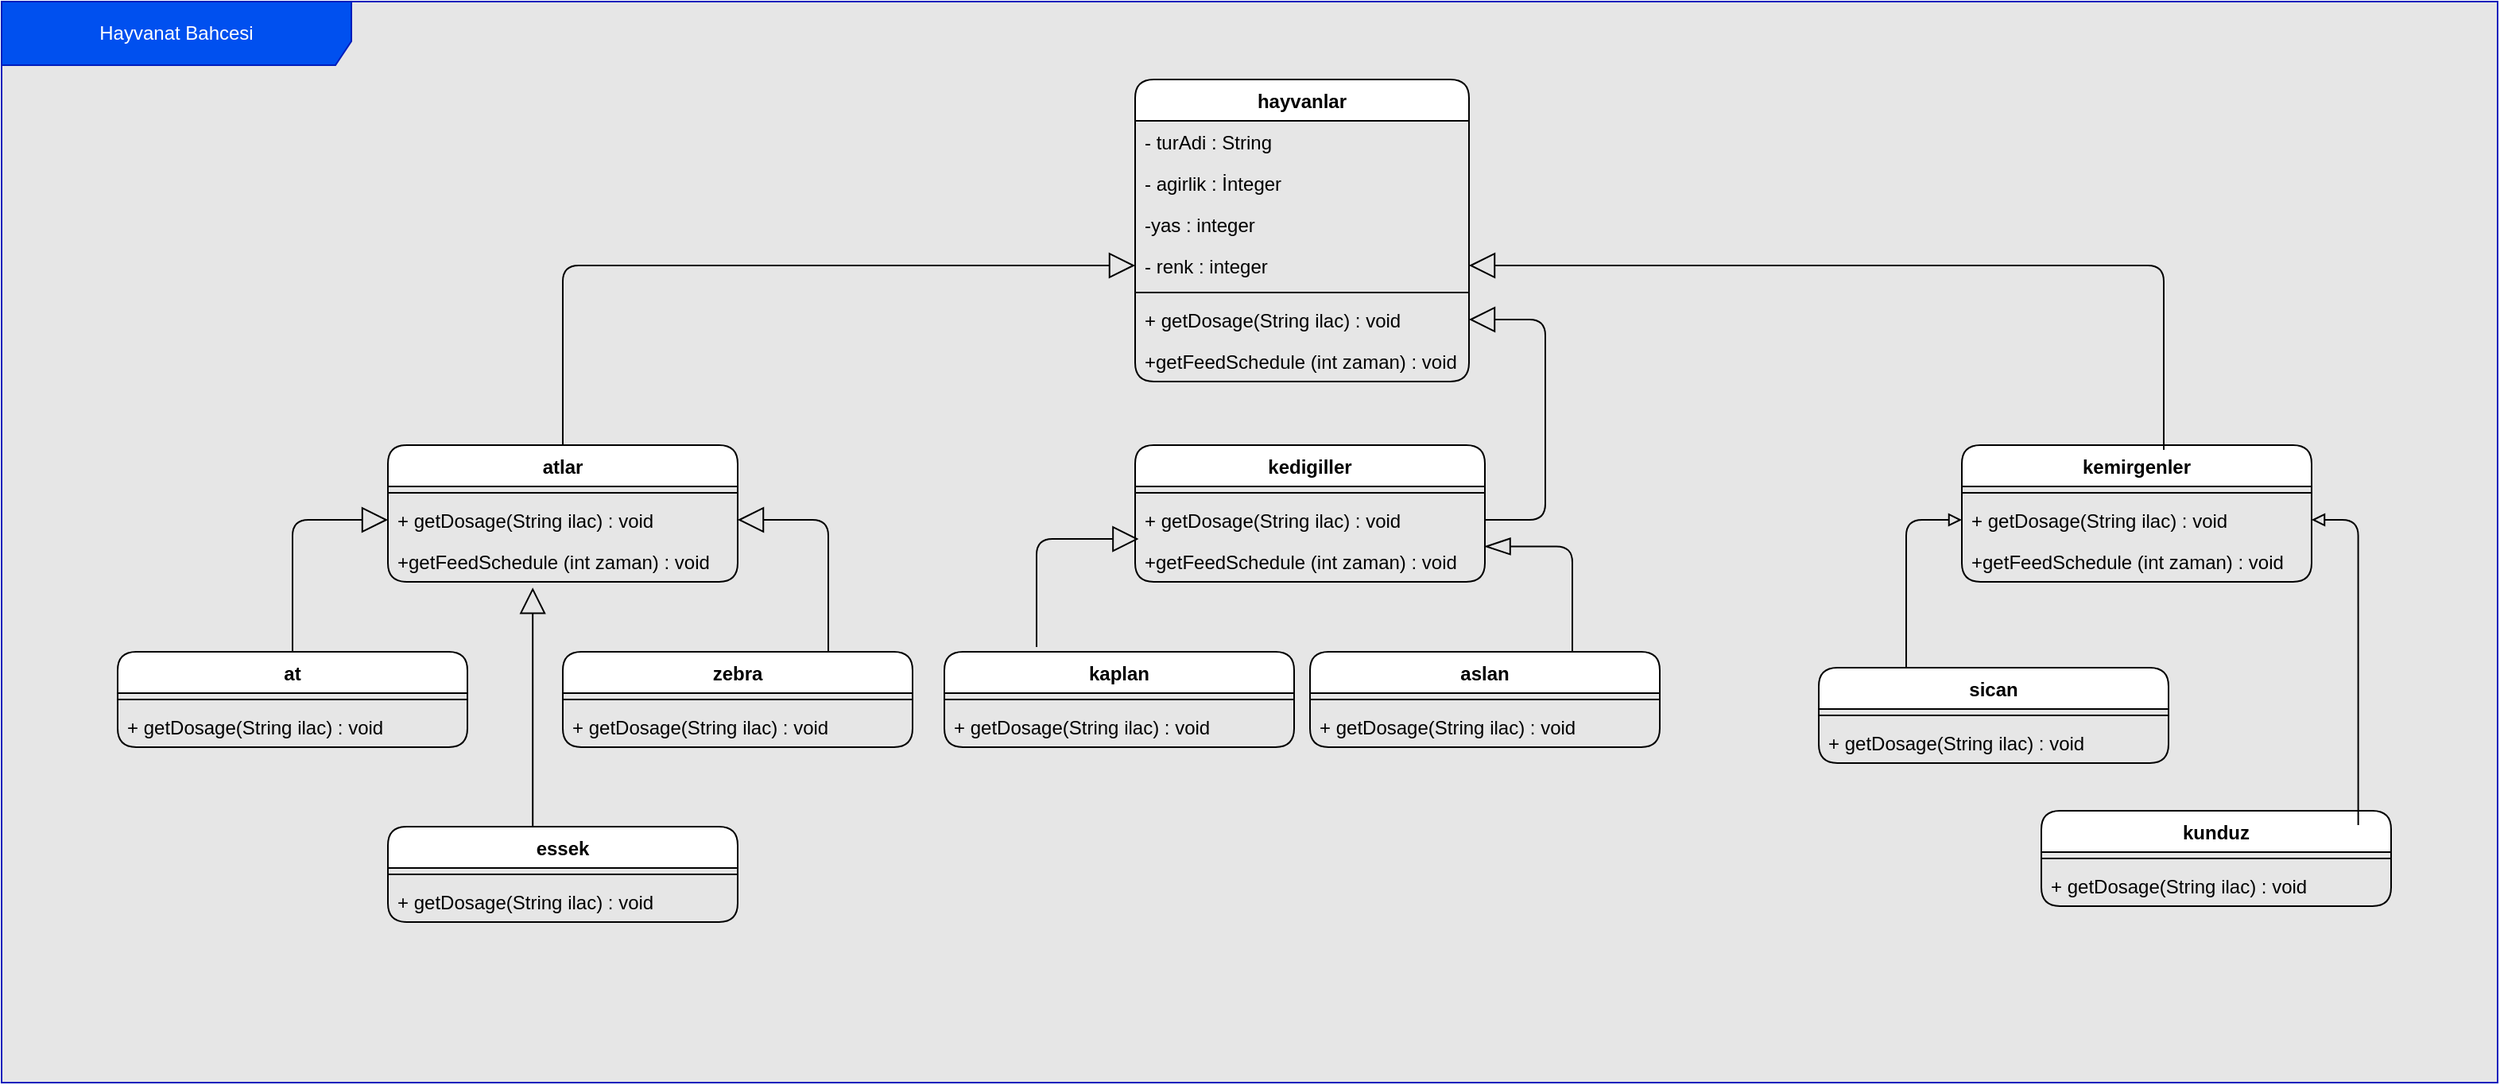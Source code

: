 <mxfile version="16.5.1" type="device"><diagram id="oEV3Vh3K-qQ2JRi5CMML" name="HayvanetBahcesi"><mxGraphModel dx="1888" dy="851" grid="0" gridSize="10" guides="1" tooltips="1" connect="1" arrows="1" fold="1" page="0" pageScale="1" pageWidth="827" pageHeight="1169" background="#ffffff" math="0" shadow="0"><root><mxCell id="gIGpNSzeKXiNPnKz5tzv-0"/><mxCell id="gIGpNSzeKXiNPnKz5tzv-1" parent="gIGpNSzeKXiNPnKz5tzv-0"/><mxCell id="7Pyn9b0LgyIF0acjHamX-0" value="Hayvanat Bahcesi" style="shape=umlFrame;whiteSpace=wrap;html=1;strokeColor=#001DBC;shadow=0;swimlaneFillColor=#E6E6E6;width=220;height=40;rounded=1;fillColor=#0050ef;fontColor=#ffffff;" parent="gIGpNSzeKXiNPnKz5tzv-1" vertex="1"><mxGeometry x="-423" y="21" width="1570" height="680" as="geometry"/></mxCell><mxCell id="7Pyn9b0LgyIF0acjHamX-1" value="atlar" style="swimlane;fontStyle=1;align=center;verticalAlign=top;childLayout=stackLayout;horizontal=1;startSize=26;horizontalStack=0;resizeParent=1;resizeParentMax=0;resizeLast=0;collapsible=1;marginBottom=0;shadow=0;strokeColor=#000000;gradientColor=none;fontColor=#000000;rounded=1;" parent="gIGpNSzeKXiNPnKz5tzv-1" vertex="1"><mxGeometry x="-180" y="300" width="220" height="86" as="geometry"/></mxCell><mxCell id="7Pyn9b0LgyIF0acjHamX-7" value="" style="line;strokeWidth=1;fillColor=none;align=left;verticalAlign=middle;spacingTop=-1;spacingLeft=3;spacingRight=3;rotatable=0;labelPosition=right;points=[];portConstraint=eastwest;shadow=0;strokeColor=#000000;rounded=1;" parent="7Pyn9b0LgyIF0acjHamX-1" vertex="1"><mxGeometry y="26" width="220" height="8" as="geometry"/></mxCell><mxCell id="7Pyn9b0LgyIF0acjHamX-8" value="+ getDosage(String ilac) : void" style="text;strokeColor=none;fillColor=none;align=left;verticalAlign=top;spacingLeft=4;spacingRight=4;overflow=hidden;rotatable=0;points=[[0,0.5],[1,0.5]];portConstraint=eastwest;shadow=0;fontColor=#000000;rounded=1;" parent="7Pyn9b0LgyIF0acjHamX-1" vertex="1"><mxGeometry y="34" width="220" height="26" as="geometry"/></mxCell><mxCell id="7Pyn9b0LgyIF0acjHamX-12" value="+getFeedSchedule (int zaman) : void" style="text;strokeColor=none;fillColor=none;align=left;verticalAlign=top;spacingLeft=4;spacingRight=4;overflow=hidden;rotatable=0;points=[[0,0.5],[1,0.5]];portConstraint=eastwest;shadow=0;fontColor=#000000;rounded=1;" parent="7Pyn9b0LgyIF0acjHamX-1" vertex="1"><mxGeometry y="60" width="220" height="26" as="geometry"/></mxCell><mxCell id="7Pyn9b0LgyIF0acjHamX-121" value="hayvanlar" style="swimlane;fontStyle=1;align=center;verticalAlign=top;childLayout=stackLayout;horizontal=1;startSize=26;horizontalStack=0;resizeParent=1;resizeParentMax=0;resizeLast=0;collapsible=1;marginBottom=0;shadow=0;strokeColor=#000000;gradientColor=none;fontColor=#000000;rounded=1;" parent="gIGpNSzeKXiNPnKz5tzv-1" vertex="1"><mxGeometry x="290" y="70" width="210" height="190" as="geometry"><mxRectangle x="290" y="70" width="83" height="26" as="alternateBounds"/></mxGeometry></mxCell><mxCell id="7Pyn9b0LgyIF0acjHamX-122" value="- turAdi : String" style="text;strokeColor=none;fillColor=none;align=left;verticalAlign=top;spacingLeft=4;spacingRight=4;overflow=hidden;rotatable=0;points=[[0,0.5],[1,0.5]];portConstraint=eastwest;shadow=0;fontColor=#000000;rounded=1;" parent="7Pyn9b0LgyIF0acjHamX-121" vertex="1"><mxGeometry y="26" width="210" height="26" as="geometry"/></mxCell><mxCell id="7Pyn9b0LgyIF0acjHamX-123" value="- agirlik : İnteger" style="text;strokeColor=none;fillColor=none;align=left;verticalAlign=top;spacingLeft=4;spacingRight=4;overflow=hidden;rotatable=0;points=[[0,0.5],[1,0.5]];portConstraint=eastwest;shadow=0;fontColor=#000000;rounded=1;" parent="7Pyn9b0LgyIF0acjHamX-121" vertex="1"><mxGeometry y="52" width="210" height="26" as="geometry"/></mxCell><mxCell id="7Pyn9b0LgyIF0acjHamX-124" value="-yas : integer" style="text;strokeColor=none;fillColor=none;align=left;verticalAlign=top;spacingLeft=4;spacingRight=4;overflow=hidden;rotatable=0;points=[[0,0.5],[1,0.5]];portConstraint=eastwest;shadow=0;fontColor=#000000;rounded=1;" parent="7Pyn9b0LgyIF0acjHamX-121" vertex="1"><mxGeometry y="78" width="210" height="26" as="geometry"/></mxCell><mxCell id="7Pyn9b0LgyIF0acjHamX-125" value="- renk : integer" style="text;strokeColor=none;fillColor=none;align=left;verticalAlign=top;spacingLeft=4;spacingRight=4;overflow=hidden;rotatable=0;points=[[0,0.5],[1,0.5]];portConstraint=eastwest;shadow=0;fontColor=#000000;rounded=1;" parent="7Pyn9b0LgyIF0acjHamX-121" vertex="1"><mxGeometry y="104" width="210" height="26" as="geometry"/></mxCell><mxCell id="7Pyn9b0LgyIF0acjHamX-127" value="" style="line;strokeWidth=1;fillColor=none;align=left;verticalAlign=middle;spacingTop=-1;spacingLeft=3;spacingRight=3;rotatable=0;labelPosition=right;points=[];portConstraint=eastwest;shadow=0;strokeColor=#000000;rounded=1;" parent="7Pyn9b0LgyIF0acjHamX-121" vertex="1"><mxGeometry y="130" width="210" height="8" as="geometry"/></mxCell><mxCell id="7Pyn9b0LgyIF0acjHamX-128" value="+ getDosage(String ilac) : void" style="text;strokeColor=none;fillColor=none;align=left;verticalAlign=top;spacingLeft=4;spacingRight=4;overflow=hidden;rotatable=0;points=[[0,0.5],[1,0.5]];portConstraint=eastwest;shadow=0;fontColor=#000000;rounded=1;" parent="7Pyn9b0LgyIF0acjHamX-121" vertex="1"><mxGeometry y="138" width="210" height="26" as="geometry"/></mxCell><mxCell id="7Pyn9b0LgyIF0acjHamX-129" value="+getFeedSchedule (int zaman) : void" style="text;strokeColor=none;fillColor=none;align=left;verticalAlign=top;spacingLeft=4;spacingRight=4;overflow=hidden;rotatable=0;points=[[0,0.5],[1,0.5]];portConstraint=eastwest;shadow=0;fontColor=#000000;rounded=1;" parent="7Pyn9b0LgyIF0acjHamX-121" vertex="1"><mxGeometry y="164" width="210" height="26" as="geometry"/></mxCell><mxCell id="7Pyn9b0LgyIF0acjHamX-134" value="kedigiller" style="swimlane;fontStyle=1;align=center;verticalAlign=top;childLayout=stackLayout;horizontal=1;startSize=26;horizontalStack=0;resizeParent=1;resizeParentMax=0;resizeLast=0;collapsible=1;marginBottom=0;shadow=0;strokeColor=#000000;gradientColor=none;fontColor=#000000;rounded=1;" parent="gIGpNSzeKXiNPnKz5tzv-1" vertex="1"><mxGeometry x="290" y="300" width="220" height="86" as="geometry"/></mxCell><mxCell id="7Pyn9b0LgyIF0acjHamX-135" value="" style="line;strokeWidth=1;fillColor=none;align=left;verticalAlign=middle;spacingTop=-1;spacingLeft=3;spacingRight=3;rotatable=0;labelPosition=right;points=[];portConstraint=eastwest;shadow=0;strokeColor=#000000;rounded=1;" parent="7Pyn9b0LgyIF0acjHamX-134" vertex="1"><mxGeometry y="26" width="220" height="8" as="geometry"/></mxCell><mxCell id="7Pyn9b0LgyIF0acjHamX-136" value="+ getDosage(String ilac) : void" style="text;strokeColor=none;fillColor=none;align=left;verticalAlign=top;spacingLeft=4;spacingRight=4;overflow=hidden;rotatable=0;points=[[0,0.5],[1,0.5]];portConstraint=eastwest;shadow=0;fontColor=#000000;rounded=1;" parent="7Pyn9b0LgyIF0acjHamX-134" vertex="1"><mxGeometry y="34" width="220" height="26" as="geometry"/></mxCell><mxCell id="7Pyn9b0LgyIF0acjHamX-137" value="+getFeedSchedule (int zaman) : void" style="text;strokeColor=none;fillColor=none;align=left;verticalAlign=top;spacingLeft=4;spacingRight=4;overflow=hidden;rotatable=0;points=[[0,0.5],[1,0.5]];portConstraint=eastwest;shadow=0;fontColor=#000000;rounded=1;" parent="7Pyn9b0LgyIF0acjHamX-134" vertex="1"><mxGeometry y="60" width="220" height="26" as="geometry"/></mxCell><mxCell id="7Pyn9b0LgyIF0acjHamX-138" value="kemirgenler" style="swimlane;fontStyle=1;align=center;verticalAlign=top;childLayout=stackLayout;horizontal=1;startSize=26;horizontalStack=0;resizeParent=1;resizeParentMax=0;resizeLast=0;collapsible=1;marginBottom=0;shadow=0;strokeColor=#000000;gradientColor=none;fontColor=#000000;rounded=1;" parent="gIGpNSzeKXiNPnKz5tzv-1" vertex="1"><mxGeometry x="810" y="300" width="220" height="86" as="geometry"/></mxCell><mxCell id="7Pyn9b0LgyIF0acjHamX-139" value="" style="line;strokeWidth=1;fillColor=none;align=left;verticalAlign=middle;spacingTop=-1;spacingLeft=3;spacingRight=3;rotatable=0;labelPosition=right;points=[];portConstraint=eastwest;shadow=0;strokeColor=#000000;rounded=1;" parent="7Pyn9b0LgyIF0acjHamX-138" vertex="1"><mxGeometry y="26" width="220" height="8" as="geometry"/></mxCell><mxCell id="7Pyn9b0LgyIF0acjHamX-140" value="+ getDosage(String ilac) : void" style="text;strokeColor=none;fillColor=none;align=left;verticalAlign=top;spacingLeft=4;spacingRight=4;overflow=hidden;rotatable=0;points=[[0,0.5],[1,0.5]];portConstraint=eastwest;shadow=0;fontColor=#000000;rounded=1;" parent="7Pyn9b0LgyIF0acjHamX-138" vertex="1"><mxGeometry y="34" width="220" height="26" as="geometry"/></mxCell><mxCell id="7Pyn9b0LgyIF0acjHamX-141" value="+getFeedSchedule (int zaman) : void" style="text;strokeColor=none;fillColor=none;align=left;verticalAlign=top;spacingLeft=4;spacingRight=4;overflow=hidden;rotatable=0;points=[[0,0.5],[1,0.5]];portConstraint=eastwest;shadow=0;fontColor=#000000;rounded=1;" parent="7Pyn9b0LgyIF0acjHamX-138" vertex="1"><mxGeometry y="60" width="220" height="26" as="geometry"/></mxCell><mxCell id="7Pyn9b0LgyIF0acjHamX-146" value="at" style="swimlane;fontStyle=1;align=center;verticalAlign=top;childLayout=stackLayout;horizontal=1;startSize=26;horizontalStack=0;resizeParent=1;resizeParentMax=0;resizeLast=0;collapsible=1;marginBottom=0;shadow=0;strokeColor=#000000;gradientColor=none;fontColor=#000000;rounded=1;" parent="gIGpNSzeKXiNPnKz5tzv-1" vertex="1"><mxGeometry x="-350" y="430" width="220" height="60" as="geometry"/></mxCell><mxCell id="7Pyn9b0LgyIF0acjHamX-147" value="" style="line;strokeWidth=1;fillColor=none;align=left;verticalAlign=middle;spacingTop=-1;spacingLeft=3;spacingRight=3;rotatable=0;labelPosition=right;points=[];portConstraint=eastwest;shadow=0;strokeColor=#000000;rounded=1;" parent="7Pyn9b0LgyIF0acjHamX-146" vertex="1"><mxGeometry y="26" width="220" height="8" as="geometry"/></mxCell><mxCell id="7Pyn9b0LgyIF0acjHamX-148" value="+ getDosage(String ilac) : void" style="text;strokeColor=none;fillColor=none;align=left;verticalAlign=top;spacingLeft=4;spacingRight=4;overflow=hidden;rotatable=0;points=[[0,0.5],[1,0.5]];portConstraint=eastwest;shadow=0;fontColor=#000000;rounded=1;" parent="7Pyn9b0LgyIF0acjHamX-146" vertex="1"><mxGeometry y="34" width="220" height="26" as="geometry"/></mxCell><mxCell id="7Pyn9b0LgyIF0acjHamX-150" value="zebra" style="swimlane;fontStyle=1;align=center;verticalAlign=top;childLayout=stackLayout;horizontal=1;startSize=26;horizontalStack=0;resizeParent=1;resizeParentMax=0;resizeLast=0;collapsible=1;marginBottom=0;shadow=0;strokeColor=#000000;gradientColor=none;fontColor=#000000;rounded=1;" parent="gIGpNSzeKXiNPnKz5tzv-1" vertex="1"><mxGeometry x="-70" y="430" width="220" height="60" as="geometry"/></mxCell><mxCell id="7Pyn9b0LgyIF0acjHamX-151" value="" style="line;strokeWidth=1;fillColor=none;align=left;verticalAlign=middle;spacingTop=-1;spacingLeft=3;spacingRight=3;rotatable=0;labelPosition=right;points=[];portConstraint=eastwest;shadow=0;strokeColor=#000000;rounded=1;" parent="7Pyn9b0LgyIF0acjHamX-150" vertex="1"><mxGeometry y="26" width="220" height="8" as="geometry"/></mxCell><mxCell id="7Pyn9b0LgyIF0acjHamX-152" value="+ getDosage(String ilac) : void" style="text;strokeColor=none;fillColor=none;align=left;verticalAlign=top;spacingLeft=4;spacingRight=4;overflow=hidden;rotatable=0;points=[[0,0.5],[1,0.5]];portConstraint=eastwest;shadow=0;fontColor=#000000;rounded=1;" parent="7Pyn9b0LgyIF0acjHamX-150" vertex="1"><mxGeometry y="34" width="220" height="26" as="geometry"/></mxCell><mxCell id="7Pyn9b0LgyIF0acjHamX-154" value="essek" style="swimlane;fontStyle=1;align=center;verticalAlign=top;childLayout=stackLayout;horizontal=1;startSize=26;horizontalStack=0;resizeParent=1;resizeParentMax=0;resizeLast=0;collapsible=1;marginBottom=0;shadow=0;strokeColor=#000000;gradientColor=none;fontColor=#000000;rounded=1;" parent="gIGpNSzeKXiNPnKz5tzv-1" vertex="1"><mxGeometry x="-180" y="540" width="220" height="60" as="geometry"/></mxCell><mxCell id="7Pyn9b0LgyIF0acjHamX-155" value="" style="line;strokeWidth=1;fillColor=none;align=left;verticalAlign=middle;spacingTop=-1;spacingLeft=3;spacingRight=3;rotatable=0;labelPosition=right;points=[];portConstraint=eastwest;shadow=0;strokeColor=#000000;rounded=1;" parent="7Pyn9b0LgyIF0acjHamX-154" vertex="1"><mxGeometry y="26" width="220" height="8" as="geometry"/></mxCell><mxCell id="7Pyn9b0LgyIF0acjHamX-156" value="+ getDosage(String ilac) : void" style="text;strokeColor=none;fillColor=none;align=left;verticalAlign=top;spacingLeft=4;spacingRight=4;overflow=hidden;rotatable=0;points=[[0,0.5],[1,0.5]];portConstraint=eastwest;shadow=0;fontColor=#000000;rounded=1;" parent="7Pyn9b0LgyIF0acjHamX-154" vertex="1"><mxGeometry y="34" width="220" height="26" as="geometry"/></mxCell><mxCell id="7Pyn9b0LgyIF0acjHamX-158" value="kaplan" style="swimlane;fontStyle=1;align=center;verticalAlign=top;childLayout=stackLayout;horizontal=1;startSize=26;horizontalStack=0;resizeParent=1;resizeParentMax=0;resizeLast=0;collapsible=1;marginBottom=0;shadow=0;strokeColor=#000000;gradientColor=none;fontColor=#000000;rounded=1;" parent="gIGpNSzeKXiNPnKz5tzv-1" vertex="1"><mxGeometry x="170" y="430" width="220" height="60" as="geometry"/></mxCell><mxCell id="7Pyn9b0LgyIF0acjHamX-159" value="" style="line;strokeWidth=1;fillColor=none;align=left;verticalAlign=middle;spacingTop=-1;spacingLeft=3;spacingRight=3;rotatable=0;labelPosition=right;points=[];portConstraint=eastwest;shadow=0;strokeColor=#000000;rounded=1;" parent="7Pyn9b0LgyIF0acjHamX-158" vertex="1"><mxGeometry y="26" width="220" height="8" as="geometry"/></mxCell><mxCell id="7Pyn9b0LgyIF0acjHamX-160" value="+ getDosage(String ilac) : void" style="text;strokeColor=none;fillColor=none;align=left;verticalAlign=top;spacingLeft=4;spacingRight=4;overflow=hidden;rotatable=0;points=[[0,0.5],[1,0.5]];portConstraint=eastwest;shadow=0;fontColor=#000000;rounded=1;" parent="7Pyn9b0LgyIF0acjHamX-158" vertex="1"><mxGeometry y="34" width="220" height="26" as="geometry"/></mxCell><mxCell id="7Pyn9b0LgyIF0acjHamX-162" value="aslan" style="swimlane;fontStyle=1;align=center;verticalAlign=top;childLayout=stackLayout;horizontal=1;startSize=26;horizontalStack=0;resizeParent=1;resizeParentMax=0;resizeLast=0;collapsible=1;marginBottom=0;shadow=0;strokeColor=#000000;gradientColor=none;fontColor=#000000;rounded=1;" parent="gIGpNSzeKXiNPnKz5tzv-1" vertex="1"><mxGeometry x="400" y="430" width="220" height="60" as="geometry"/></mxCell><mxCell id="7Pyn9b0LgyIF0acjHamX-163" value="" style="line;strokeWidth=1;fillColor=none;align=left;verticalAlign=middle;spacingTop=-1;spacingLeft=3;spacingRight=3;rotatable=0;labelPosition=right;points=[];portConstraint=eastwest;shadow=0;strokeColor=#000000;rounded=1;" parent="7Pyn9b0LgyIF0acjHamX-162" vertex="1"><mxGeometry y="26" width="220" height="8" as="geometry"/></mxCell><mxCell id="7Pyn9b0LgyIF0acjHamX-164" value="+ getDosage(String ilac) : void" style="text;strokeColor=none;fillColor=none;align=left;verticalAlign=top;spacingLeft=4;spacingRight=4;overflow=hidden;rotatable=0;points=[[0,0.5],[1,0.5]];portConstraint=eastwest;shadow=0;fontColor=#000000;rounded=1;" parent="7Pyn9b0LgyIF0acjHamX-162" vertex="1"><mxGeometry y="34" width="220" height="26" as="geometry"/></mxCell><mxCell id="7Pyn9b0LgyIF0acjHamX-166" value="sican" style="swimlane;fontStyle=1;align=center;verticalAlign=top;childLayout=stackLayout;horizontal=1;startSize=26;horizontalStack=0;resizeParent=1;resizeParentMax=0;resizeLast=0;collapsible=1;marginBottom=0;shadow=0;strokeColor=#000000;gradientColor=none;fontColor=#000000;rounded=1;" parent="gIGpNSzeKXiNPnKz5tzv-1" vertex="1"><mxGeometry x="720" y="440" width="220" height="60" as="geometry"/></mxCell><mxCell id="7Pyn9b0LgyIF0acjHamX-167" value="" style="line;strokeWidth=1;fillColor=none;align=left;verticalAlign=middle;spacingTop=-1;spacingLeft=3;spacingRight=3;rotatable=0;labelPosition=right;points=[];portConstraint=eastwest;shadow=0;strokeColor=#000000;rounded=1;" parent="7Pyn9b0LgyIF0acjHamX-166" vertex="1"><mxGeometry y="26" width="220" height="8" as="geometry"/></mxCell><mxCell id="7Pyn9b0LgyIF0acjHamX-168" value="+ getDosage(String ilac) : void" style="text;strokeColor=none;fillColor=none;align=left;verticalAlign=top;spacingLeft=4;spacingRight=4;overflow=hidden;rotatable=0;points=[[0,0.5],[1,0.5]];portConstraint=eastwest;shadow=0;fontColor=#000000;rounded=1;" parent="7Pyn9b0LgyIF0acjHamX-166" vertex="1"><mxGeometry y="34" width="220" height="26" as="geometry"/></mxCell><mxCell id="7Pyn9b0LgyIF0acjHamX-169" value="kunduz" style="swimlane;fontStyle=1;align=center;verticalAlign=top;childLayout=stackLayout;horizontal=1;startSize=26;horizontalStack=0;resizeParent=1;resizeParentMax=0;resizeLast=0;collapsible=1;marginBottom=0;shadow=0;strokeColor=#000000;gradientColor=none;fontColor=#000000;rounded=1;" parent="gIGpNSzeKXiNPnKz5tzv-1" vertex="1"><mxGeometry x="860" y="530" width="220" height="60" as="geometry"/></mxCell><mxCell id="7Pyn9b0LgyIF0acjHamX-170" value="" style="line;strokeWidth=1;fillColor=none;align=left;verticalAlign=middle;spacingTop=-1;spacingLeft=3;spacingRight=3;rotatable=0;labelPosition=right;points=[];portConstraint=eastwest;shadow=0;strokeColor=#000000;rounded=1;" parent="7Pyn9b0LgyIF0acjHamX-169" vertex="1"><mxGeometry y="26" width="220" height="8" as="geometry"/></mxCell><mxCell id="7Pyn9b0LgyIF0acjHamX-171" value="+ getDosage(String ilac) : void" style="text;strokeColor=none;fillColor=none;align=left;verticalAlign=top;spacingLeft=4;spacingRight=4;overflow=hidden;rotatable=0;points=[[0,0.5],[1,0.5]];portConstraint=eastwest;shadow=0;fontColor=#000000;rounded=1;" parent="7Pyn9b0LgyIF0acjHamX-169" vertex="1"><mxGeometry y="34" width="220" height="26" as="geometry"/></mxCell><mxCell id="7Pyn9b0LgyIF0acjHamX-174" value="" style="endArrow=none;html=1;endSize=12;startArrow=block;startSize=14;startFill=0;edgeStyle=orthogonalEdgeStyle;align=left;verticalAlign=bottom;rounded=1;strokeColor=#000000;entryX=0.5;entryY=0;entryDx=0;entryDy=0;endFill=0;" parent="gIGpNSzeKXiNPnKz5tzv-1" source="7Pyn9b0LgyIF0acjHamX-125" target="7Pyn9b0LgyIF0acjHamX-1" edge="1"><mxGeometry x="-1" y="3" relative="1" as="geometry"><mxPoint x="60" y="202" as="sourcePoint"/><mxPoint x="220" y="202" as="targetPoint"/></mxGeometry></mxCell><mxCell id="7Pyn9b0LgyIF0acjHamX-175" value="" style="endArrow=none;html=1;endSize=12;startArrow=block;startSize=14;startFill=0;edgeStyle=orthogonalEdgeStyle;align=left;verticalAlign=bottom;rounded=1;strokeColor=#000000;exitX=1;exitY=0.5;exitDx=0;exitDy=0;entryX=1;entryY=0.5;entryDx=0;entryDy=0;endFill=0;" parent="gIGpNSzeKXiNPnKz5tzv-1" source="7Pyn9b0LgyIF0acjHamX-128" target="7Pyn9b0LgyIF0acjHamX-136" edge="1"><mxGeometry x="-0.953" y="10" relative="1" as="geometry"><mxPoint x="384.08" y="249.522" as="sourcePoint"/><mxPoint x="390" y="290" as="targetPoint"/><Array as="points"><mxPoint x="548" y="221"/><mxPoint x="548" y="347"/></Array><mxPoint as="offset"/></mxGeometry></mxCell><mxCell id="7Pyn9b0LgyIF0acjHamX-176" value="" style="endArrow=none;html=1;endSize=12;startArrow=block;startSize=14;startFill=0;edgeStyle=orthogonalEdgeStyle;align=left;verticalAlign=bottom;rounded=1;strokeColor=#000000;endFill=0;exitX=1;exitY=0.5;exitDx=0;exitDy=0;" parent="gIGpNSzeKXiNPnKz5tzv-1" source="7Pyn9b0LgyIF0acjHamX-125" edge="1"><mxGeometry x="-1" y="3" relative="1" as="geometry"><mxPoint x="300" y="197" as="sourcePoint"/><mxPoint x="937" y="303" as="targetPoint"/><Array as="points"><mxPoint x="937" y="187"/></Array></mxGeometry></mxCell><mxCell id="7Pyn9b0LgyIF0acjHamX-177" value="" style="endArrow=none;html=1;endSize=12;startArrow=block;startSize=14;startFill=0;edgeStyle=orthogonalEdgeStyle;align=left;verticalAlign=bottom;rounded=1;strokeColor=#000000;entryX=0.5;entryY=0;entryDx=0;entryDy=0;endFill=0;exitX=0;exitY=0.5;exitDx=0;exitDy=0;" parent="gIGpNSzeKXiNPnKz5tzv-1" source="7Pyn9b0LgyIF0acjHamX-8" target="7Pyn9b0LgyIF0acjHamX-146" edge="1"><mxGeometry x="-1" y="3" relative="1" as="geometry"><mxPoint x="300" y="197" as="sourcePoint"/><mxPoint x="-60" y="310" as="targetPoint"/></mxGeometry></mxCell><mxCell id="7Pyn9b0LgyIF0acjHamX-178" value="" style="endArrow=none;html=1;endSize=12;startArrow=block;startSize=14;startFill=0;edgeStyle=orthogonalEdgeStyle;align=left;verticalAlign=bottom;rounded=1;strokeColor=#000000;endFill=0;exitX=1;exitY=0.5;exitDx=0;exitDy=0;" parent="gIGpNSzeKXiNPnKz5tzv-1" source="7Pyn9b0LgyIF0acjHamX-8" target="7Pyn9b0LgyIF0acjHamX-150" edge="1"><mxGeometry x="-1" y="3" relative="1" as="geometry"><mxPoint x="-170" y="357" as="sourcePoint"/><mxPoint x="-230" y="440" as="targetPoint"/><Array as="points"><mxPoint x="97" y="347"/></Array></mxGeometry></mxCell><mxCell id="7Pyn9b0LgyIF0acjHamX-179" value="" style="endArrow=none;html=1;endSize=12;startArrow=block;startSize=14;startFill=0;edgeStyle=orthogonalEdgeStyle;align=left;verticalAlign=bottom;rounded=1;strokeColor=#000000;endFill=0;exitX=0.414;exitY=1.138;exitDx=0;exitDy=0;exitPerimeter=0;" parent="gIGpNSzeKXiNPnKz5tzv-1" source="7Pyn9b0LgyIF0acjHamX-12" target="7Pyn9b0LgyIF0acjHamX-154" edge="1"><mxGeometry x="-1" y="3" relative="1" as="geometry"><mxPoint x="-160" y="367" as="sourcePoint"/><mxPoint x="-220" y="450" as="targetPoint"/><Array as="points"><mxPoint x="-89" y="473"/><mxPoint x="-89" y="473"/></Array></mxGeometry></mxCell><mxCell id="7Pyn9b0LgyIF0acjHamX-180" value="" style="endArrow=none;html=1;endSize=12;startArrow=block;startSize=14;startFill=0;edgeStyle=orthogonalEdgeStyle;align=left;verticalAlign=bottom;rounded=1;strokeColor=#000000;endFill=0;exitX=0.01;exitY=0.962;exitDx=0;exitDy=0;exitPerimeter=0;" parent="gIGpNSzeKXiNPnKz5tzv-1" source="7Pyn9b0LgyIF0acjHamX-136" edge="1"><mxGeometry x="-1" y="3" relative="1" as="geometry"><mxPoint x="350.02" y="381.998" as="sourcePoint"/><mxPoint x="228" y="427" as="targetPoint"/><Array as="points"><mxPoint x="228" y="359"/><mxPoint x="228" y="427"/></Array></mxGeometry></mxCell><mxCell id="7Pyn9b0LgyIF0acjHamX-181" value="" style="endArrow=none;html=1;endSize=12;startArrow=blockThin;startSize=14;startFill=0;edgeStyle=orthogonalEdgeStyle;align=left;verticalAlign=bottom;rounded=1;strokeColor=#000000;endFill=0;exitX=0.999;exitY=0.143;exitDx=0;exitDy=0;exitPerimeter=0;" parent="gIGpNSzeKXiNPnKz5tzv-1" source="7Pyn9b0LgyIF0acjHamX-137" target="7Pyn9b0LgyIF0acjHamX-162" edge="1"><mxGeometry x="-1.0" y="11" relative="1" as="geometry"><mxPoint x="302.2" y="369.012" as="sourcePoint"/><mxPoint x="238" y="437" as="targetPoint"/><Array as="points"><mxPoint x="565" y="364"/></Array><mxPoint as="offset"/></mxGeometry></mxCell><mxCell id="7Pyn9b0LgyIF0acjHamX-182" style="edgeStyle=orthogonalEdgeStyle;rounded=1;orthogonalLoop=1;jettySize=auto;html=1;exitX=0;exitY=0.5;exitDx=0;exitDy=0;entryX=0.25;entryY=0;entryDx=0;entryDy=0;endArrow=none;endFill=0;strokeColor=#000000;startArrow=block;startFill=0;" parent="gIGpNSzeKXiNPnKz5tzv-1" source="7Pyn9b0LgyIF0acjHamX-140" target="7Pyn9b0LgyIF0acjHamX-166" edge="1"><mxGeometry relative="1" as="geometry"/></mxCell><mxCell id="7Pyn9b0LgyIF0acjHamX-184" style="edgeStyle=orthogonalEdgeStyle;rounded=1;orthogonalLoop=1;jettySize=auto;html=1;exitX=1;exitY=0.5;exitDx=0;exitDy=0;entryX=0.906;entryY=0.15;entryDx=0;entryDy=0;entryPerimeter=0;startArrow=block;startFill=0;endArrow=none;endFill=0;strokeColor=#000000;" parent="gIGpNSzeKXiNPnKz5tzv-1" source="7Pyn9b0LgyIF0acjHamX-140" target="7Pyn9b0LgyIF0acjHamX-169" edge="1"><mxGeometry relative="1" as="geometry"/></mxCell></root></mxGraphModel></diagram></mxfile>